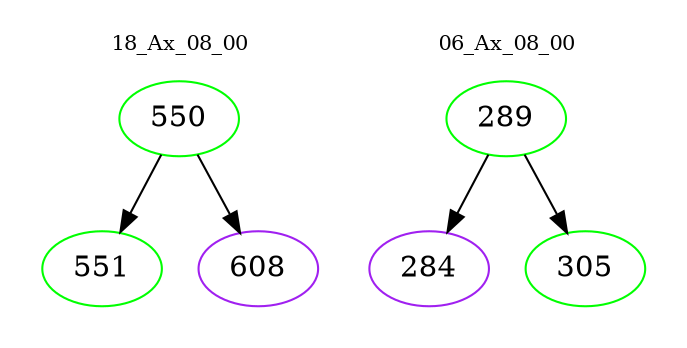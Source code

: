 digraph{
subgraph cluster_0 {
color = white
label = "18_Ax_08_00";
fontsize=10;
T0_550 [label="550", color="green"]
T0_550 -> T0_551 [color="black"]
T0_551 [label="551", color="green"]
T0_550 -> T0_608 [color="black"]
T0_608 [label="608", color="purple"]
}
subgraph cluster_1 {
color = white
label = "06_Ax_08_00";
fontsize=10;
T1_289 [label="289", color="green"]
T1_289 -> T1_284 [color="black"]
T1_284 [label="284", color="purple"]
T1_289 -> T1_305 [color="black"]
T1_305 [label="305", color="green"]
}
}
